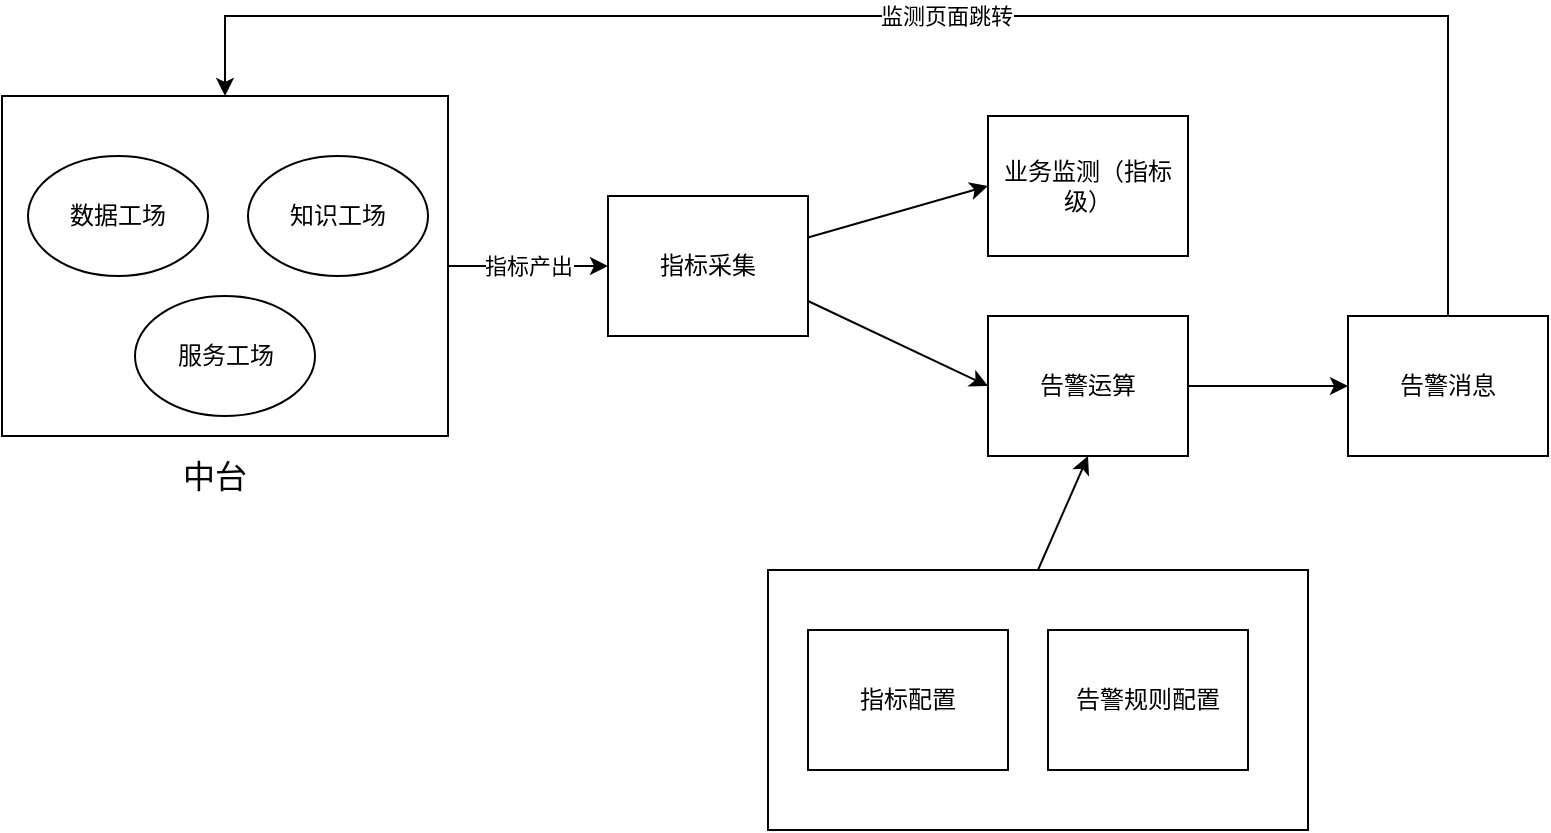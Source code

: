 <mxfile version="14.8.5" type="github">
  <diagram id="uC254V5_TmNNFy7_w5Gh" name="Page-1">
    <mxGraphModel dx="782" dy="468" grid="1" gridSize="10" guides="1" tooltips="1" connect="1" arrows="1" fold="1" page="1" pageScale="1" pageWidth="827" pageHeight="1169" math="0" shadow="0">
      <root>
        <mxCell id="0" />
        <mxCell id="1" parent="0" />
        <mxCell id="j2RZYtZyNKHuKN91nr27-15" style="edgeStyle=none;rounded=0;orthogonalLoop=1;jettySize=auto;html=1;exitX=0.5;exitY=0;exitDx=0;exitDy=0;entryX=0.5;entryY=1;entryDx=0;entryDy=0;" edge="1" parent="1" source="j2RZYtZyNKHuKN91nr27-13" target="j2RZYtZyNKHuKN91nr27-9">
          <mxGeometry relative="1" as="geometry" />
        </mxCell>
        <mxCell id="j2RZYtZyNKHuKN91nr27-13" value="" style="rounded=0;whiteSpace=wrap;html=1;shadow=0;" vertex="1" parent="1">
          <mxGeometry x="490" y="677" width="270" height="130" as="geometry" />
        </mxCell>
        <mxCell id="j2RZYtZyNKHuKN91nr27-6" value="指标产出" style="edgeStyle=orthogonalEdgeStyle;rounded=0;orthogonalLoop=1;jettySize=auto;html=1;" edge="1" parent="1" source="j2RZYtZyNKHuKN91nr27-1" target="j2RZYtZyNKHuKN91nr27-5">
          <mxGeometry relative="1" as="geometry" />
        </mxCell>
        <mxCell id="j2RZYtZyNKHuKN91nr27-1" value="" style="rounded=0;whiteSpace=wrap;html=1;" vertex="1" parent="1">
          <mxGeometry x="107" y="440" width="223" height="170" as="geometry" />
        </mxCell>
        <mxCell id="j2RZYtZyNKHuKN91nr27-2" value="服务工场" style="ellipse;whiteSpace=wrap;html=1;" vertex="1" parent="1">
          <mxGeometry x="173.5" y="540" width="90" height="60" as="geometry" />
        </mxCell>
        <mxCell id="j2RZYtZyNKHuKN91nr27-3" value="数据工场" style="ellipse;whiteSpace=wrap;html=1;" vertex="1" parent="1">
          <mxGeometry x="120" y="470" width="90" height="60" as="geometry" />
        </mxCell>
        <mxCell id="j2RZYtZyNKHuKN91nr27-4" value="知识工场" style="ellipse;whiteSpace=wrap;html=1;" vertex="1" parent="1">
          <mxGeometry x="230" y="470" width="90" height="60" as="geometry" />
        </mxCell>
        <mxCell id="j2RZYtZyNKHuKN91nr27-8" value="" style="rounded=0;orthogonalLoop=1;jettySize=auto;html=1;entryX=0;entryY=0.5;entryDx=0;entryDy=0;" edge="1" parent="1" source="j2RZYtZyNKHuKN91nr27-5" target="j2RZYtZyNKHuKN91nr27-7">
          <mxGeometry relative="1" as="geometry" />
        </mxCell>
        <mxCell id="j2RZYtZyNKHuKN91nr27-10" style="edgeStyle=none;rounded=0;orthogonalLoop=1;jettySize=auto;html=1;exitX=1;exitY=0.75;exitDx=0;exitDy=0;entryX=0;entryY=0.5;entryDx=0;entryDy=0;" edge="1" parent="1" source="j2RZYtZyNKHuKN91nr27-5" target="j2RZYtZyNKHuKN91nr27-9">
          <mxGeometry relative="1" as="geometry" />
        </mxCell>
        <mxCell id="j2RZYtZyNKHuKN91nr27-5" value="指标采集" style="rounded=0;whiteSpace=wrap;html=1;" vertex="1" parent="1">
          <mxGeometry x="410" y="490" width="100" height="70" as="geometry" />
        </mxCell>
        <mxCell id="j2RZYtZyNKHuKN91nr27-7" value="业务监测（指标级）" style="rounded=0;whiteSpace=wrap;html=1;" vertex="1" parent="1">
          <mxGeometry x="600" y="450" width="100" height="70" as="geometry" />
        </mxCell>
        <mxCell id="j2RZYtZyNKHuKN91nr27-17" value="" style="edgeStyle=none;rounded=0;orthogonalLoop=1;jettySize=auto;html=1;" edge="1" parent="1" source="j2RZYtZyNKHuKN91nr27-9" target="j2RZYtZyNKHuKN91nr27-16">
          <mxGeometry relative="1" as="geometry" />
        </mxCell>
        <mxCell id="j2RZYtZyNKHuKN91nr27-9" value="告警运算" style="rounded=0;whiteSpace=wrap;html=1;" vertex="1" parent="1">
          <mxGeometry x="600" y="550" width="100" height="70" as="geometry" />
        </mxCell>
        <mxCell id="j2RZYtZyNKHuKN91nr27-11" value="告警规则配置" style="rounded=0;whiteSpace=wrap;html=1;" vertex="1" parent="1">
          <mxGeometry x="630" y="707" width="100" height="70" as="geometry" />
        </mxCell>
        <mxCell id="j2RZYtZyNKHuKN91nr27-12" value="指标配置" style="rounded=0;whiteSpace=wrap;html=1;" vertex="1" parent="1">
          <mxGeometry x="510" y="707" width="100" height="70" as="geometry" />
        </mxCell>
        <mxCell id="j2RZYtZyNKHuKN91nr27-18" value="监测页面跳转" style="edgeStyle=orthogonalEdgeStyle;rounded=0;orthogonalLoop=1;jettySize=auto;html=1;exitX=0.5;exitY=0;exitDx=0;exitDy=0;entryX=0.5;entryY=0;entryDx=0;entryDy=0;" edge="1" parent="1" source="j2RZYtZyNKHuKN91nr27-16" target="j2RZYtZyNKHuKN91nr27-1">
          <mxGeometry relative="1" as="geometry">
            <Array as="points">
              <mxPoint x="830" y="400" />
              <mxPoint x="219" y="400" />
            </Array>
          </mxGeometry>
        </mxCell>
        <mxCell id="j2RZYtZyNKHuKN91nr27-16" value="告警消息" style="rounded=0;whiteSpace=wrap;html=1;" vertex="1" parent="1">
          <mxGeometry x="780" y="550" width="100" height="70" as="geometry" />
        </mxCell>
        <mxCell id="j2RZYtZyNKHuKN91nr27-19" value="中台" style="text;html=1;align=center;verticalAlign=middle;resizable=0;points=[];autosize=1;strokeColor=none;fontSize=16;" vertex="1" parent="1">
          <mxGeometry x="188" y="620" width="50" height="20" as="geometry" />
        </mxCell>
      </root>
    </mxGraphModel>
  </diagram>
</mxfile>
